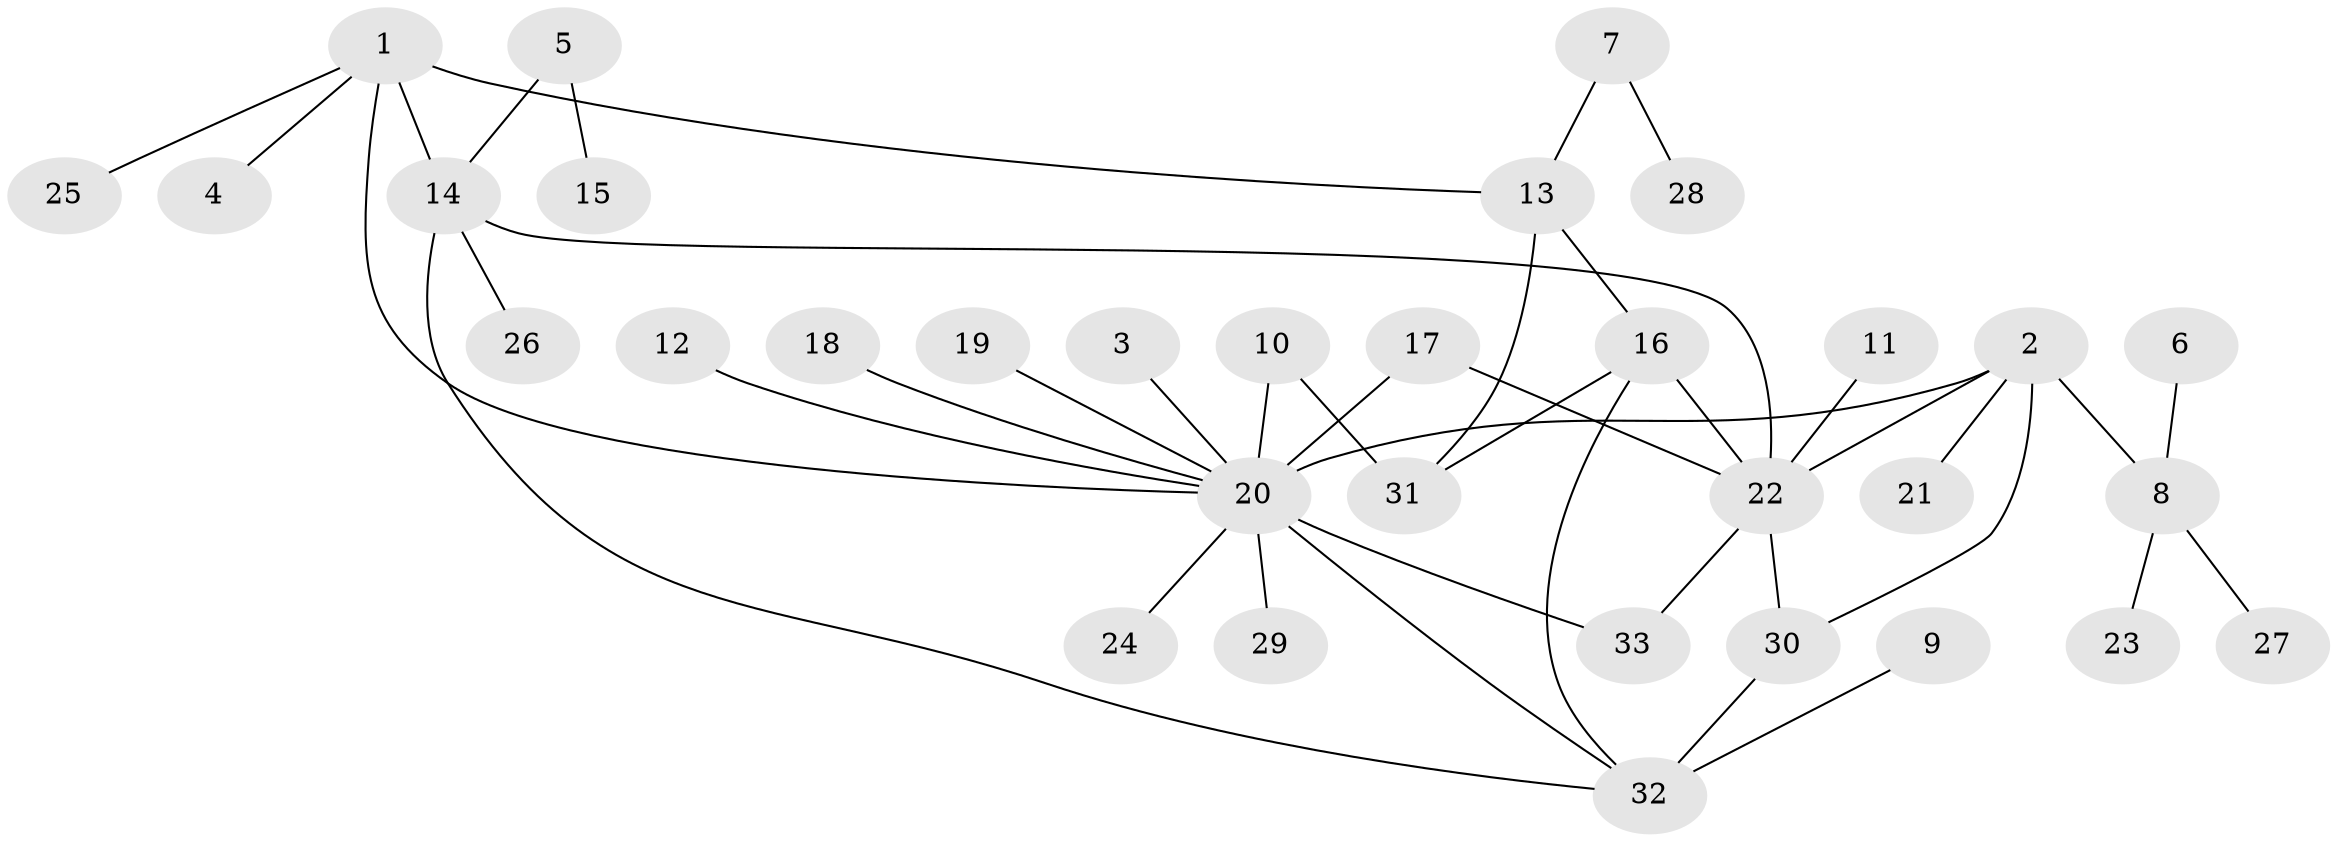 // original degree distribution, {5: 0.07575757575757576, 3: 0.09090909090909091, 7: 0.015151515151515152, 6: 0.030303030303030304, 15: 0.015151515151515152, 4: 0.015151515151515152, 9: 0.015151515151515152, 8: 0.015151515151515152, 2: 0.18181818181818182, 1: 0.5454545454545454}
// Generated by graph-tools (version 1.1) at 2025/02/03/09/25 03:02:37]
// undirected, 33 vertices, 42 edges
graph export_dot {
graph [start="1"]
  node [color=gray90,style=filled];
  1;
  2;
  3;
  4;
  5;
  6;
  7;
  8;
  9;
  10;
  11;
  12;
  13;
  14;
  15;
  16;
  17;
  18;
  19;
  20;
  21;
  22;
  23;
  24;
  25;
  26;
  27;
  28;
  29;
  30;
  31;
  32;
  33;
  1 -- 4 [weight=1.0];
  1 -- 13 [weight=1.0];
  1 -- 14 [weight=2.0];
  1 -- 20 [weight=1.0];
  1 -- 25 [weight=1.0];
  2 -- 8 [weight=1.0];
  2 -- 20 [weight=1.0];
  2 -- 21 [weight=1.0];
  2 -- 22 [weight=1.0];
  2 -- 30 [weight=1.0];
  3 -- 20 [weight=1.0];
  5 -- 14 [weight=1.0];
  5 -- 15 [weight=1.0];
  6 -- 8 [weight=1.0];
  7 -- 13 [weight=1.0];
  7 -- 28 [weight=1.0];
  8 -- 23 [weight=1.0];
  8 -- 27 [weight=1.0];
  9 -- 32 [weight=1.0];
  10 -- 20 [weight=2.0];
  10 -- 31 [weight=2.0];
  11 -- 22 [weight=1.0];
  12 -- 20 [weight=1.0];
  13 -- 16 [weight=1.0];
  13 -- 31 [weight=1.0];
  14 -- 22 [weight=1.0];
  14 -- 26 [weight=1.0];
  14 -- 32 [weight=1.0];
  16 -- 22 [weight=1.0];
  16 -- 31 [weight=1.0];
  16 -- 32 [weight=1.0];
  17 -- 20 [weight=1.0];
  17 -- 22 [weight=1.0];
  18 -- 20 [weight=1.0];
  19 -- 20 [weight=1.0];
  20 -- 24 [weight=1.0];
  20 -- 29 [weight=1.0];
  20 -- 32 [weight=1.0];
  20 -- 33 [weight=1.0];
  22 -- 30 [weight=1.0];
  22 -- 33 [weight=1.0];
  30 -- 32 [weight=2.0];
}
